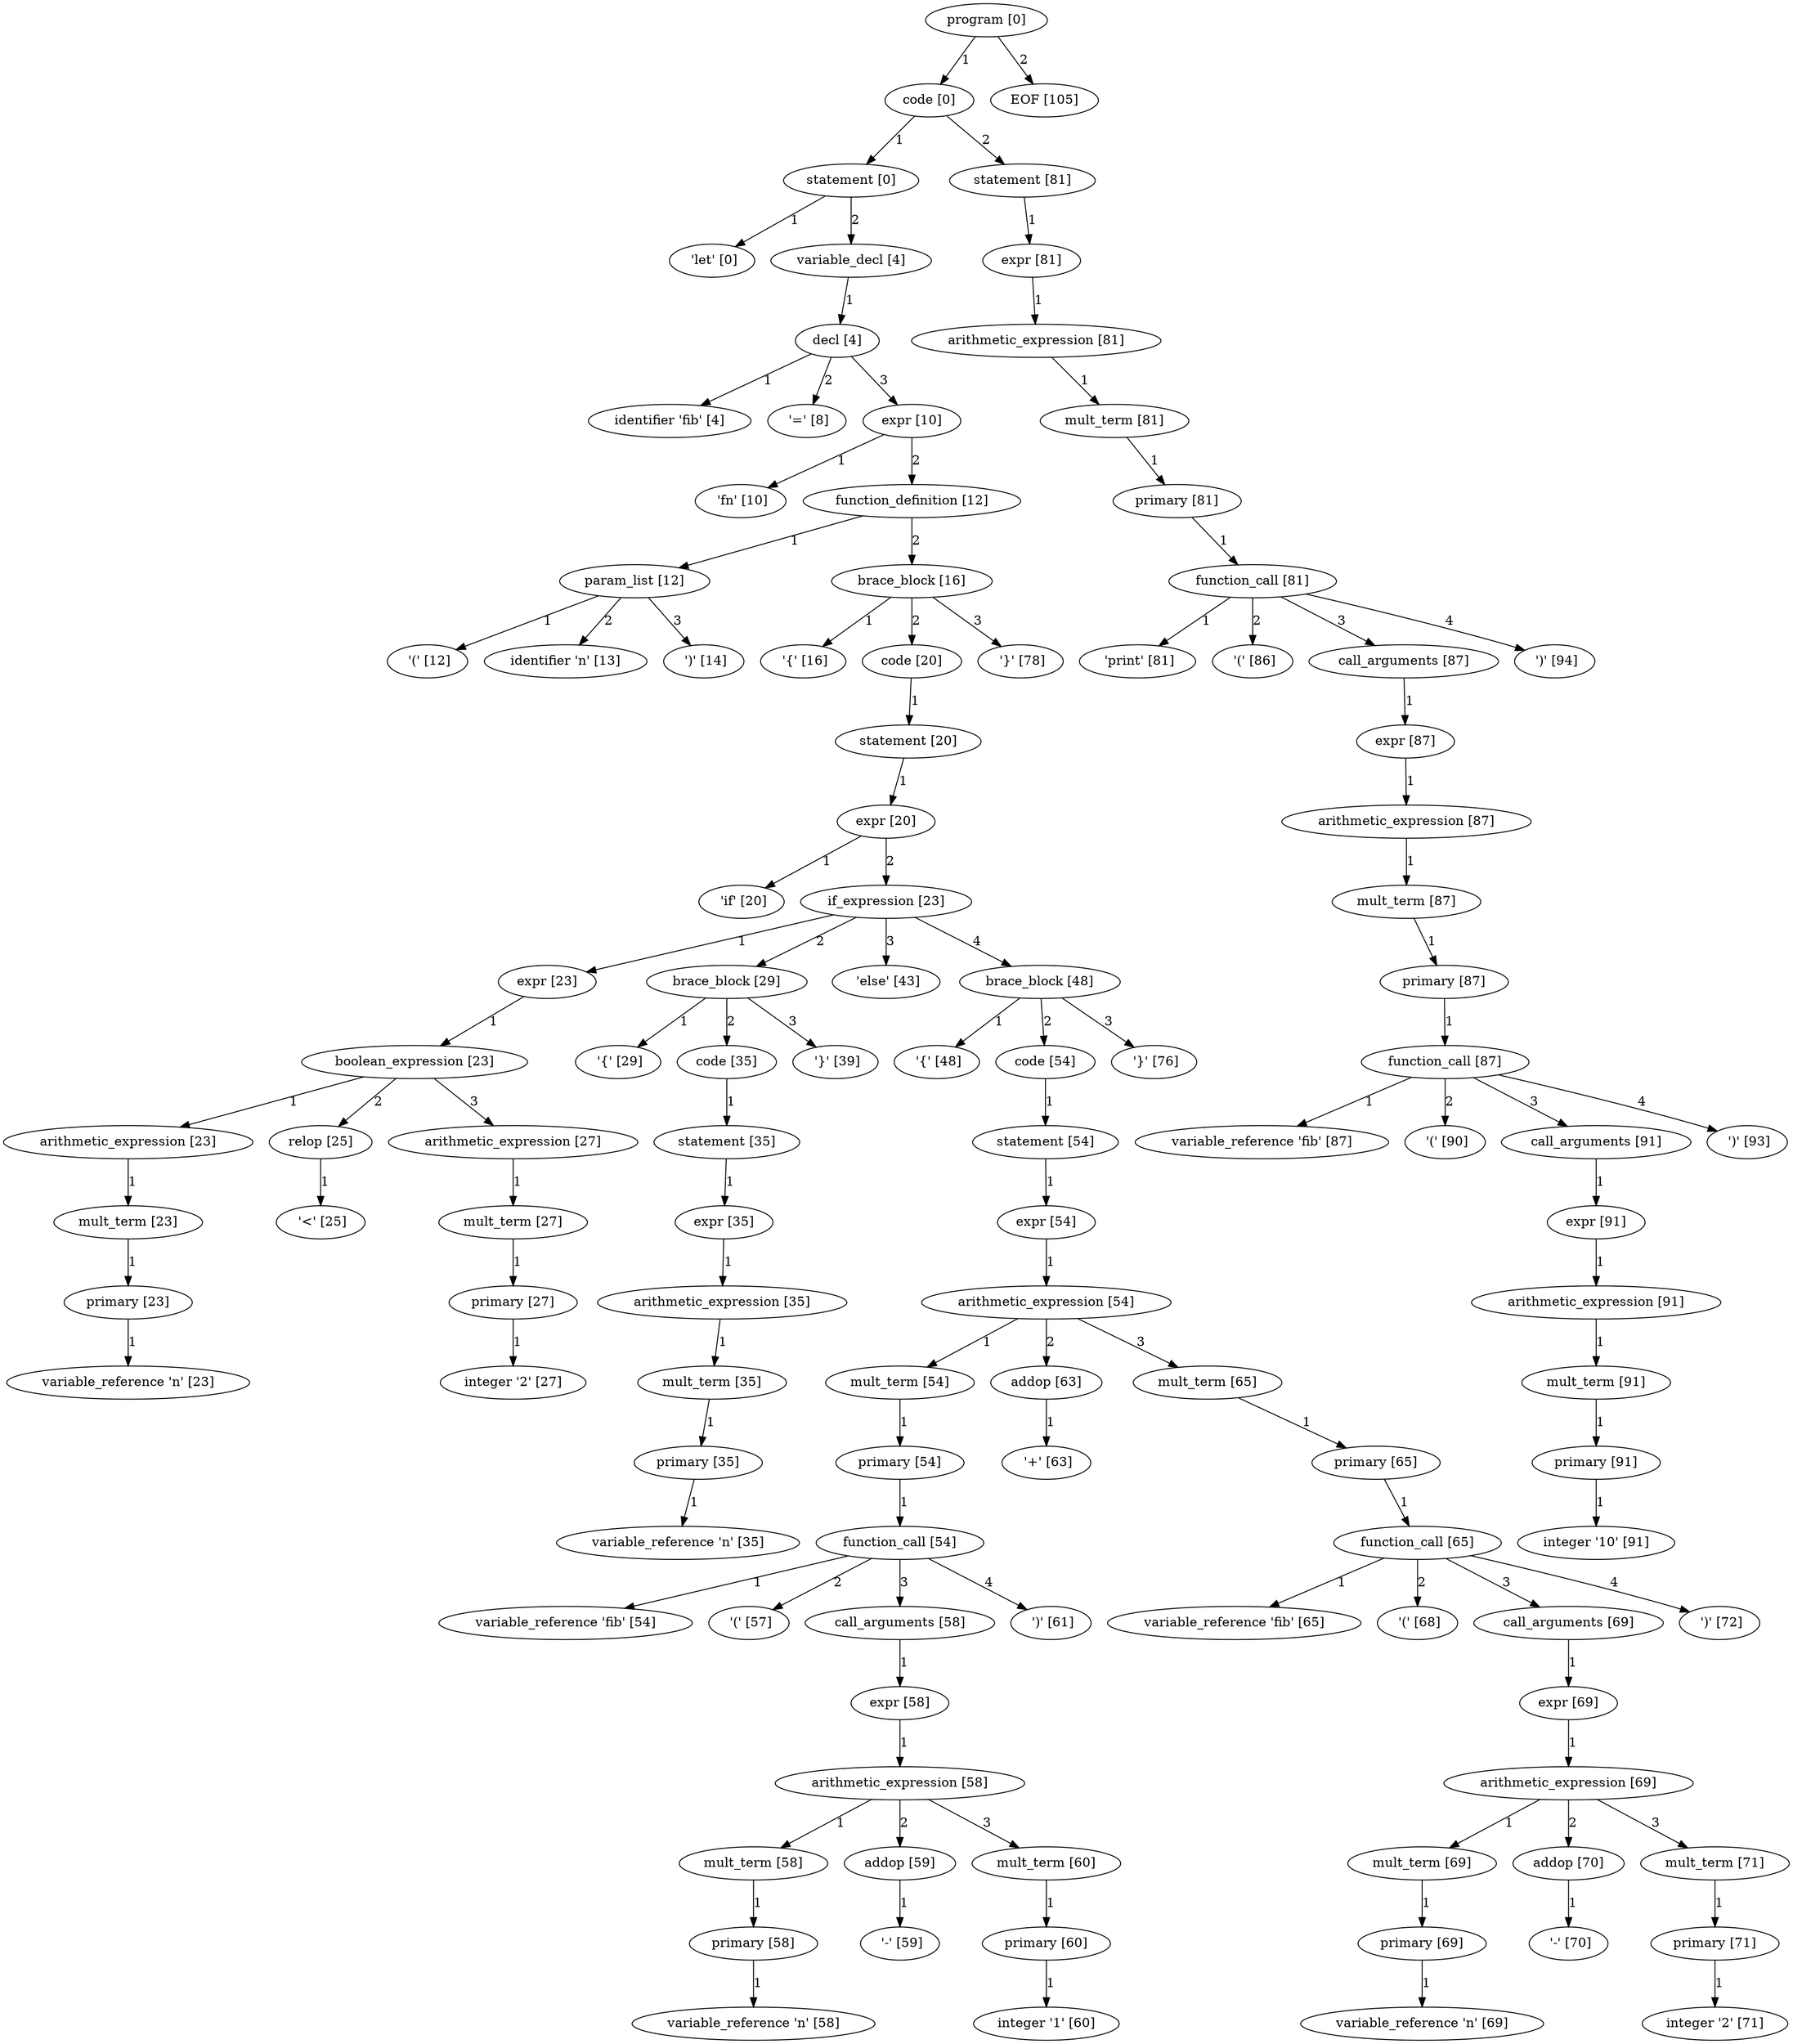 digraph arpeggio_graph {
2161720106728 [label="program [0]"];
2161720106728->2161720105576 [label="1"]

2161720105576 [label="code [0]"];
2161720105576->2161720027032 [label="1"]

2161720027032 [label="statement [0]"];
2161720027032->2161719870152 [label="1"]

2161719870152 [label=" 'let' [0]"];
2161720027032->2161720027608 [label="2"]

2161720027608 [label="variable_decl [4]"];
2161720027608->2161720025448 [label="1"]

2161720025448 [label="decl [4]"];
2161720025448->2161719870664 [label="1"]

2161719870664 [label="identifier 'fib' [4]"];
2161720025448->2161719870792 [label="2"]

2161719870792 [label=" '=' [8]"];
2161720025448->2161720026024 [label="3"]

2161720026024 [label="expr [10]"];
2161720026024->2161719871304 [label="1"]

2161719871304 [label=" 'fn' [10]"];
2161720026024->2161720026456 [label="2"]

2161720026456 [label="function_definition [12]"];
2161720026456->2161719725512 [label="1"]

2161719725512 [label="param_list [12]"];
2161719725512->2161719871560 [label="1"]

2161719871560 [label=" '(' [12]"];
2161719725512->2161719871816 [label="2"]

2161719871816 [label="identifier 'n' [13]"];
2161719725512->2161719872072 [label="3"]

2161719872072 [label=" ')' [14]"];
2161720026456->2161720026168 [label="2"]

2161720026168 [label="brace_block [16]"];
2161720026168->2161719872456 [label="1"]

2161719872456 [label=" '{' [16]"];
2161720026168->2161719881160 [label="2"]

2161719881160 [label="code [20]"];
2161719881160->2161719881592 [label="1"]

2161719881592 [label="statement [20]"];
2161719881592->2161719880872 [label="1"]

2161719880872 [label="expr [20]"];
2161719880872->2161719870280 [label="1"]

2161719870280 [label=" 'if' [20]"];
2161719880872->2161719881448 [label="2"]

2161719881448 [label="if_expression [23]"];
2161719881448->2161719723640 [label="1"]

2161719723640 [label="expr [23]"];
2161719723640->2161719725800 [label="1"]

2161719725800 [label="boolean_expression [23]"];
2161719725800->2161719866712 [label="1"]

2161719866712 [label="arithmetic_expression [23]"];
2161719866712->2161719868728 [label="1"]

2161719868728 [label="mult_term [23]"];
2161719868728->2161719865704 [label="1"]

2161719865704 [label="primary [23]"];
2161719865704->2161719870024 [label="1"]

2161719870024 [label="variable_reference 'n' [23]"];
2161719725800->2161719866280 [label="2"]

2161719866280 [label="relop [25]"];
2161719866280->2161719870408 [label="1"]

2161719870408 [label=" '<' [25]"];
2161719725800->2161719868152 [label="3"]

2161719868152 [label="arithmetic_expression [27]"];
2161719868152->2161719867576 [label="1"]

2161719867576 [label="mult_term [27]"];
2161719867576->2161719868584 [label="1"]

2161719868584 [label="primary [27]"];
2161719868584->2161719869896 [label="1"]

2161719869896 [label="integer '2' [27]"];
2161719881448->2161719724216 [label="2"]

2161719724216 [label="brace_block [29]"];
2161719724216->2161719871048 [label="1"]

2161719871048 [label=" '{' [29]"];
2161719724216->2161719881016 [label="2"]

2161719881016 [label="code [35]"];
2161719881016->2161719723784 [label="1"]

2161719723784 [label="statement [35]"];
2161719723784->2161719880728 [label="1"]

2161719880728 [label="expr [35]"];
2161719880728->2161719880296 [label="1"]

2161719880296 [label="arithmetic_expression [35]"];
2161719880296->2161719880584 [label="1"]

2161719880584 [label="mult_term [35]"];
2161719880584->2161719880440 [label="1"]

2161719880440 [label="primary [35]"];
2161719880440->2161719871688 [label="1"]

2161719871688 [label="variable_reference 'n' [35]"];
2161719724216->2161719871944 [label="3"]

2161719871944 [label=" '}' [39]"];
2161719881448->2161719870920 [label="3"]

2161719870920 [label=" 'else' [43]"];
2161719881448->2161719880152 [label="4"]

2161719880152 [label="brace_block [48]"];
2161719880152->2161719871432 [label="1"]

2161719871432 [label=" '{' [48]"];
2161719880152->2161720102984 [label="2"]

2161720102984 [label="code [54]"];
2161720102984->2161720024952 [label="1"]

2161720024952 [label="statement [54]"];
2161720024952->2161720024808 [label="1"]

2161720024808 [label="expr [54]"];
2161720024808->2161720024664 [label="1"]

2161720024664 [label="arithmetic_expression [54]"];
2161720024664->2161720021928 [label="1"]

2161720021928 [label="mult_term [54]"];
2161720021928->2161720021784 [label="1"]

2161720021784 [label="primary [54]"];
2161720021784->2161720021640 [label="1"]

2161720021640 [label="function_call [54]"];
2161720021640->2161719872712 [label="1"]

2161719872712 [label="variable_reference 'fib' [54]"];
2161720021640->2161719873352 [label="2"]

2161719873352 [label=" '(' [57]"];
2161720021640->2161720021496 [label="3"]

2161720021496 [label="call_arguments [58]"];
2161720021496->2161720021352 [label="1"]

2161720021352 [label="expr [58]"];
2161720021352->2161720021208 [label="1"]

2161720021208 [label="arithmetic_expression [58]"];
2161720021208->2161720028760 [label="1"]

2161720028760 [label="mult_term [58]"];
2161720028760->2161720028616 [label="1"]

2161720028616 [label="primary [58]"];
2161720028616->2161720018120 [label="1"]

2161720018120 [label="variable_reference 'n' [58]"];
2161720021208->2161720028904 [label="2"]

2161720028904 [label="addop [59]"];
2161720028904->2161720018248 [label="1"]

2161720018248 [label=" '-' [59]"];
2161720021208->2161720021064 [label="3"]

2161720021064 [label="mult_term [60]"];
2161720021064->2161720029048 [label="1"]

2161720029048 [label="primary [60]"];
2161720029048->2161720018376 [label="1"]

2161720018376 [label="integer '1' [60]"];
2161720021640->2161720018504 [label="4"]

2161720018504 [label=" ')' [61]"];
2161720024664->2161720022072 [label="2"]

2161720022072 [label="addop [63]"];
2161720022072->2161720018632 [label="1"]

2161720018632 [label=" '+' [63]"];
2161720024664->2161720024520 [label="3"]

2161720024520 [label="mult_term [65]"];
2161720024520->2161720024376 [label="1"]

2161720024376 [label="primary [65]"];
2161720024376->2161720024232 [label="1"]

2161720024232 [label="function_call [65]"];
2161720024232->2161720018760 [label="1"]

2161720018760 [label="variable_reference 'fib' [65]"];
2161720024232->2161720018888 [label="2"]

2161720018888 [label=" '(' [68]"];
2161720024232->2161720024088 [label="3"]

2161720024088 [label="call_arguments [69]"];
2161720024088->2161720023944 [label="1"]

2161720023944 [label="expr [69]"];
2161720023944->2161720023800 [label="1"]

2161720023800 [label="arithmetic_expression [69]"];
2161720023800->2161720023224 [label="1"]

2161720023224 [label="mult_term [69]"];
2161720023224->2161720023080 [label="1"]

2161720023080 [label="primary [69]"];
2161720023080->2161720019656 [label="1"]

2161720019656 [label="variable_reference 'n' [69]"];
2161720023800->2161720023368 [label="2"]

2161720023368 [label="addop [70]"];
2161720023368->2161720019912 [label="1"]

2161720019912 [label=" '-' [70]"];
2161720023800->2161720023656 [label="3"]

2161720023656 [label="mult_term [71]"];
2161720023656->2161720023512 [label="1"]

2161720023512 [label="primary [71]"];
2161720023512->2161720019784 [label="1"]

2161720019784 [label="integer '2' [71]"];
2161720024232->2161720020040 [label="4"]

2161720020040 [label=" ')' [72]"];
2161719880152->2161720020168 [label="3"]

2161720020168 [label=" '}' [76]"];
2161720026168->2161719871176 [label="3"]

2161719871176 [label=" '}' [78]"];
2161720105576->2161720105144 [label="2"]

2161720105144 [label="statement [81]"];
2161720105144->2161720105000 [label="1"]

2161720105000 [label="expr [81]"];
2161720105000->2161720104568 [label="1"]

2161720104568 [label="arithmetic_expression [81]"];
2161720104568->2161720090984 [label="1"]

2161720090984 [label="mult_term [81]"];
2161720090984->2161720106440 [label="1"]

2161720106440 [label="primary [81]"];
2161720106440->2161720106152 [label="1"]

2161720106152 [label="function_call [81]"];
2161720106152->2161719872328 [label="1"]

2161719872328 [label=" 'print' [81]"];
2161720106152->2161719870536 [label="2"]

2161719870536 [label=" '(' [86]"];
2161720106152->2161720106008 [label="3"]

2161720106008 [label="call_arguments [87]"];
2161720106008->2161720105864 [label="1"]

2161720105864 [label="expr [87]"];
2161720105864->2161720105720 [label="1"]

2161720105720 [label="arithmetic_expression [87]"];
2161720105720->2161720105288 [label="1"]

2161720105288 [label="mult_term [87]"];
2161720105288->2161720104856 [label="1"]

2161720104856 [label="primary [87]"];
2161720104856->2161720104712 [label="1"]

2161720104712 [label="function_call [87]"];
2161720104712->2161720019016 [label="1"]

2161720019016 [label="variable_reference 'fib' [87]"];
2161720104712->2161720019528 [label="2"]

2161720019528 [label=" '(' [90]"];
2161720104712->2161720104424 [label="3"]

2161720104424 [label="call_arguments [91]"];
2161720104424->2161720104280 [label="1"]

2161720104280 [label="expr [91]"];
2161720104280->2161720104136 [label="1"]

2161720104136 [label="arithmetic_expression [91]"];
2161720104136->2161720026744 [label="1"]

2161720026744 [label="mult_term [91]"];
2161720026744->2161720025160 [label="1"]

2161720025160 [label="primary [91]"];
2161720025160->2161720017224 [label="1"]

2161720017224 [label="integer '10' [91]"];
2161720104712->2161720017736 [label="4"]

2161720017736 [label=" ')' [93]"];
2161720106152->2161720019400 [label="4"]

2161720019400 [label=" ')' [94]"];
2161720106728->2161720017864 [label="2"]

2161720017864 [label="EOF [105]"];
}